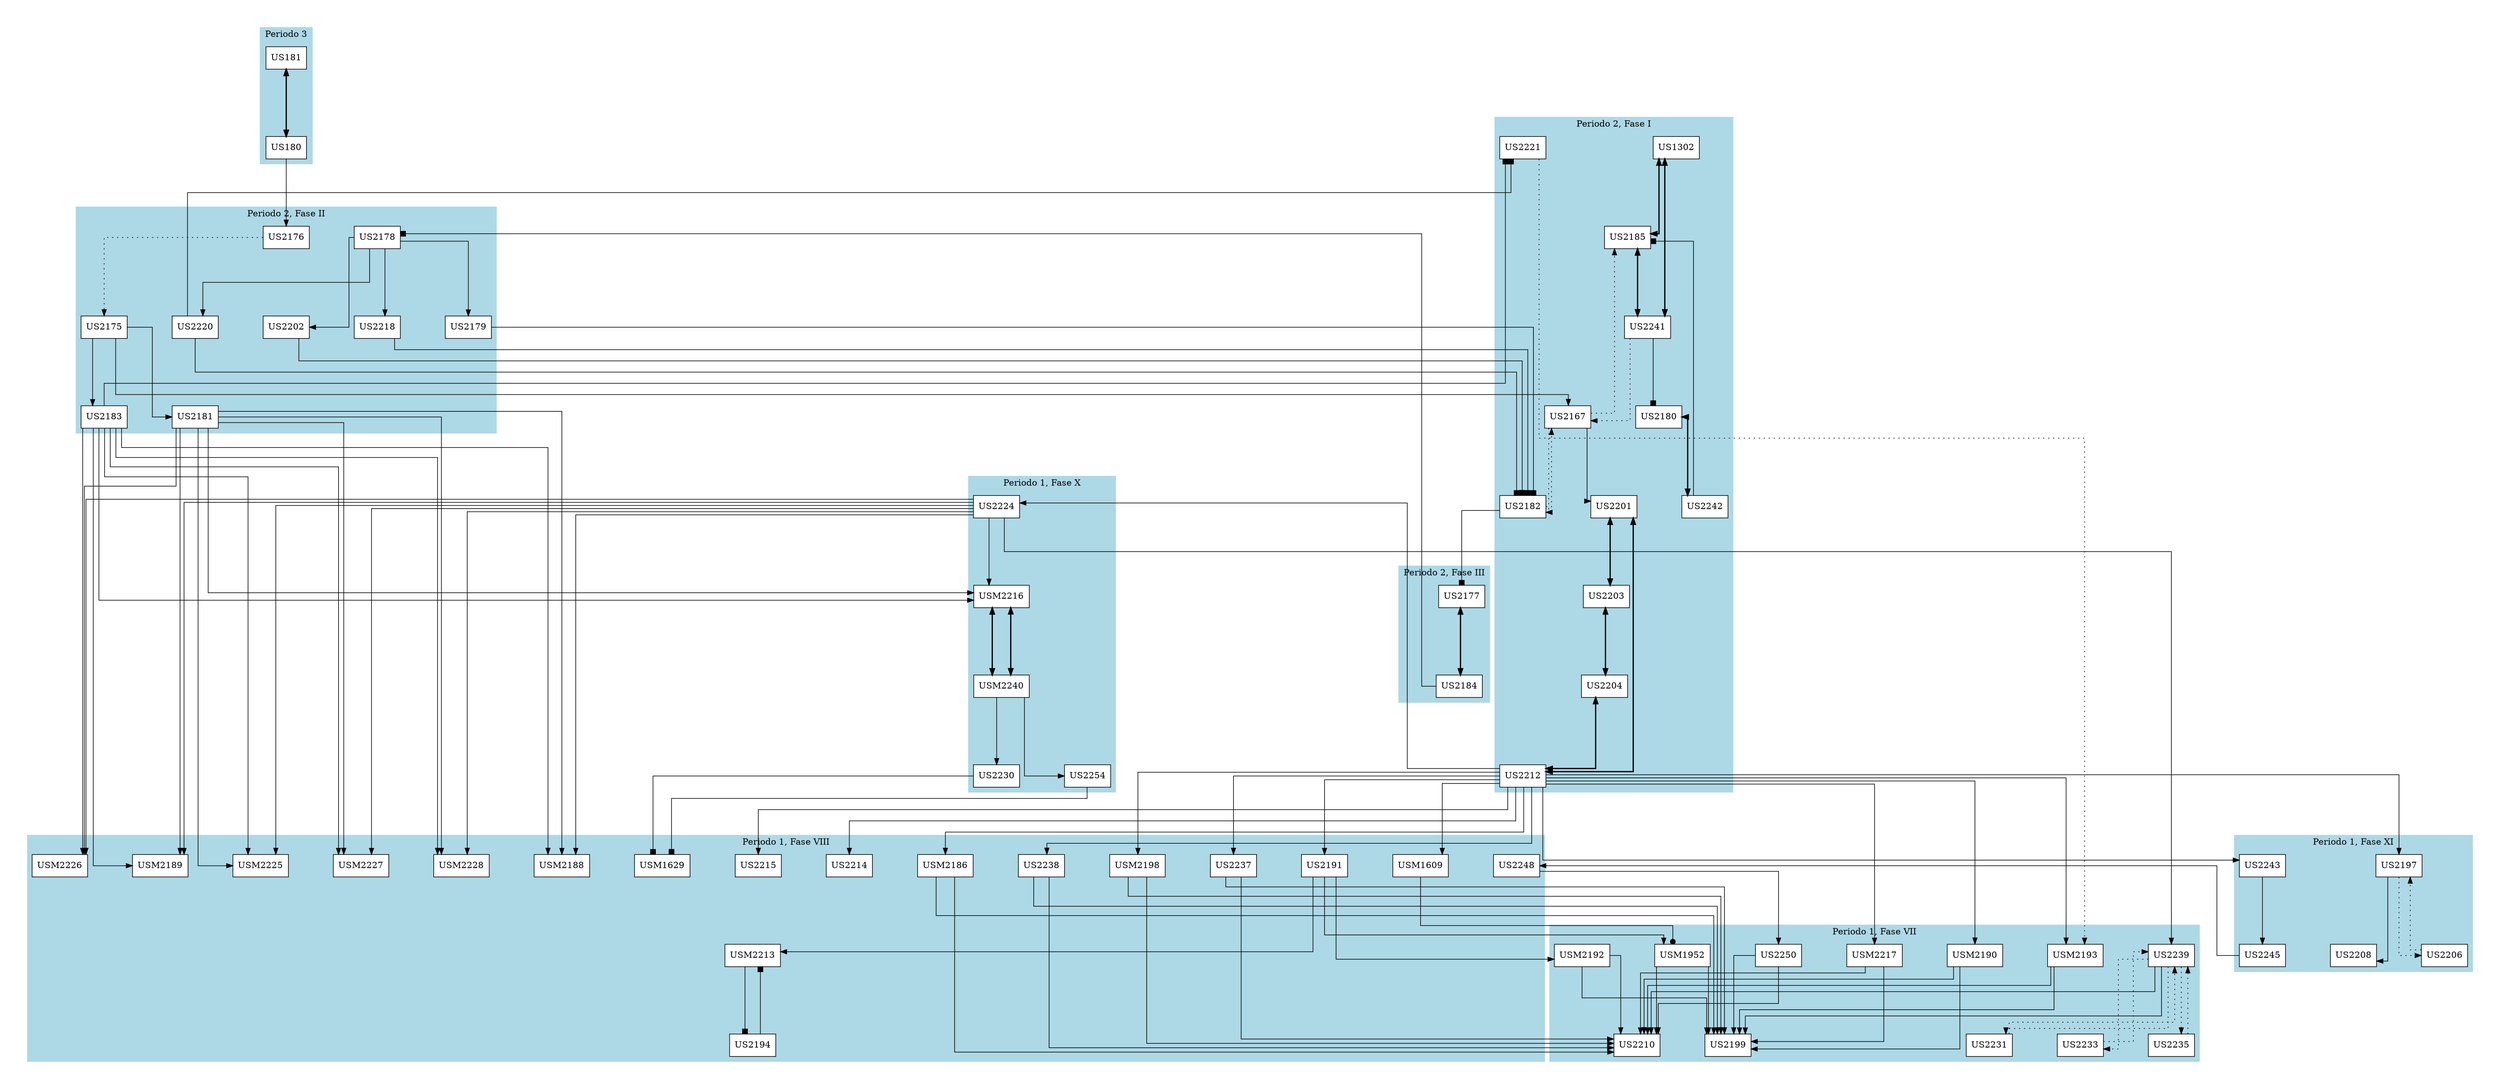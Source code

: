 digraph {
	graph [bb="0,0,21122,1820.5",
		compound=true,
		dpi=150,
		nodesep=1,
		pad=0.5,
		rankdir=TB,
		ranksep=1.5,
		splines=ortho
	];
	node [label="\N"];
	subgraph cluster_datazione_1 {
		graph [bb="6393,152,7328,372.5",
			color=lightblue,
			label="Periodo 1, Fase VII",
			lheight=0.23,
			lp="6860.5,360.25",
			lwidth=1.48,
			rank=same,
			style=filled
		];
		USM1952	[fillcolor=white,
			height=0.5,
			label=USM1952,
			period="Periodo 1, Fase VII",
			pos="6848,322",
			shape=box,
			style=filled,
			tooltip="Muro in opera laterizia che costituisce il limite ovest della domus del comandante. Parzialmente messo in luce durante precedenti \
indagini. Rasato a livello di fondazione (quota cresta m 19.21 s.l.m.) per impostare pavimentazione fase successiva. Interrotto \
a nord da intervento di drenaggio tardoantico.",
			width=1.0139];
		US2199	[fillcolor=white,
			height=0.5,
			label=US2199,
			period="Periodo 1, Fase VII",
			pos="7286,178",
			shape=box,
			style=filled,
			tooltip="Possente strato di terreno di riporto a matrice sabbio-argillosa ricco di materiale antropico. Costituisce il terrazzamento artificiale \
creato per la costruzione dell'intero complesso edilizio. Rappresenta il fondo scavo.",
			width=0.83681];
		USM1952 -> US2199	[arrowhead=normal,
			color=black,
			pos="e,7290.3,196.38 6848,303.52 6848,280.45 6848,244 6848,244 6848,244 7290.3,244 7290.3,244 7290.3,244 7290.3,207.9 7290.3,207.9",
			style=solid];
		US2210	[fillcolor=white,
			height=0.5,
			label=US2210,
			period="Periodo 1, Fase VII",
			pos="7146,178",
			shape=box,
			style=filled,
			tooltip="Possente strato di terreno di riporto a matrice sabbio-argillosa ricco di materiale antropico. Costituisce il terrazzamento artificiale \
creato per la costruzione dell'intero complesso edilizio. Rappresenta il fondo scavo.",
			width=0.83681];
		USM1952 -> US2210	[arrowhead=normal,
			color=black,
			pos="e,7115.5,178 6866.2,303.76 6866.2,265.01 6866.2,178 6866.2,178 6866.2,178 7104,178 7104,178",
			style=solid];
		USM2190	[fillcolor=white,
			height=0.5,
			label=USM2190,
			period="Periodo 1, Fase VII",
			pos="6993,322",
			shape=box,
			style=filled,
			tooltip="Muratura in opera laterizia che delimita ad est il grande avancorpo rettangolare ad ovest della domus (dimensioni totali avancorpo: \
m 8.40 x 3.15). Prosegue oltre paratia settentrionale della stazione.",
			width=1.0139];
		USM2190 -> US2199	[arrowhead=normal,
			color=black,
			pos="e,7298.9,196.17 6980.8,303.83 6980.8,282.5 6980.8,250 6980.8,250 6980.8,250 7298.9,250 7298.9,250 7298.9,250 7298.9,207.68 7298.9,\
207.68",
			style=solid];
		USM2190 -> US2210	[arrowhead=normal,
			color=black,
			pos="e,7115.4,187 7005.2,303.51 7005.2,266.54 7005.2,187 7005.2,187 7005.2,187 7103.9,187 7103.9,187",
			style=solid];
		USM2192	[fillcolor=white,
			height=0.5,
			label=USM2192,
			period="Periodo 1, Fase VII",
			pos="7138,322",
			shape=box,
			style=filled,
			tooltip="Muratura in opera laterizia che delimita ad ovest il grande avancorpo rettangolare. Prosegue oltre paratia settentrionale. Attraversata \
da foro passante per tubatura.",
			width=1.0139];
		USM2192 -> US2199	[arrowhead=normal,
			color=black,
			pos="e,7255.6,170 7174.9,322 7202.2,322 7234.8,322 7234.8,322 7234.8,322 7234.8,170 7234.8,170 7234.8,170 7244.1,170 7244.1,170",
			style=solid];
		USM2192 -> US2210	[arrowhead=normal,
			color=black,
			pos="e,7133.5,196.09 7133.5,303.76 7133.5,303.76 7133.5,207.6 7133.5,207.6",
			style=solid];
		USM2193	[fillcolor=white,
			height=0.5,
			label=USM2193,
			period="Periodo 1, Fase VII",
			pos="6570,322",
			shape=box,
			style=filled,
			tooltip="Muro in opera laterizia che costituisce il confine settentrionale originario della domus del comandante e muro di spina dell'avancorpo. \
Rasato sino al piano di spiccato (m 18.81 s.l.m.) a causa di un intervento di drenaggio tardoantico. Conserva porzione di alzato \
in opera laterizia in un tratto non in corrispondenza della domus (quota max cresta m 19.47 s.l.m.), interpretabile come fondazione \
a facciavista.",
			width=1.0139];
		USM2193 -> US2199	[arrowhead=normal,
			color=black,
			pos="e,7273.1,196.28 6602,303.79 6602,277.49 6602,232 6602,232 6602,232 7273.1,232 7273.1,232 7273.1,232 7273.1,207.8 7273.1,207.8",
			style=solid];
		USM2193 -> US2210	[arrowhead=normal,
			color=black,
			pos="e,7127.6,196.06 6597.6,303.76 6597.6,274.43 6597.6,220 6597.6,220 6597.6,220 7127.6,220 7127.6,220 7127.6,220 7127.6,207.57 7127.6,\
207.57",
			style=solid];
		USM2217	[fillcolor=white,
			height=0.5,
			label=USM2217,
			period="Periodo 1, Fase VII",
			pos="7283,322",
			shape=box,
			style=filled,
			tooltip="Setto trasversale in opera laterizia che suddivide lo spazio interno della domus in due ambienti. Rasato a quota m 18.96 s.l.m.",
			width=1.0139];
		USM2217 -> US2199	[arrowhead=normal,
			color=black,
			pos="e,7307.5,196.09 7307.5,303.76 7307.5,303.76 7307.5,207.6 7307.5,207.6",
			style=solid];
		USM2217 -> US2210	[arrowhead=normal,
			color=black,
			pos="e,7176.4,165 7251.2,303.68 7251.2,262.27 7251.2,165 7251.2,165 7251.2,165 7187.9,165 7187.9,165",
			style=solid];
		US2231	[fillcolor=white,
			height=0.5,
			label=US2231,
			period="Periodo 1, Fase VII",
			pos="6695,178",
			shape=box,
			style=filled,
			tooltip="Piccola fossa circolare interpretabile come fossa di piantumazione.",
			width=0.83681];
		US2239	[fillcolor=white,
			height=0.5,
			label=US2239,
			period="Periodo 1, Fase VII",
			pos="6431,322",
			shape=box,
			style=filled,
			tooltip="Piano in terra battuta e malta esteso ad est dell'avancorpo, nell'area antistante la domus. Quota m 18.94 s.l.m.",
			width=0.83681];
		US2231 -> US2239	[arrowhead=normal,
			color=black,
			pos="e,6426.7,303.51 6669.5,196.43 6669.5,199.66 6669.5,202 6669.5,202 6669.5,202 6426.7,202 6426.7,202 6426.7,202 6426.7,292 6426.7,\
292",
			style=dotted];
		US2239 -> US2199	[arrowhead=normal,
			color=black,
			pos="e,7264.5,196.42 6452.5,303.94 6452.5,276.13 6452.5,226 6452.5,226 6452.5,226 7264.5,226 7264.5,226 7264.5,226 7264.5,207.93 7264.5,\
207.93",
			style=solid];
		US2239 -> US2210	[arrowhead=normal,
			color=black,
			pos="e,7121.7,196.42 6443.9,303.68 6443.9,272.87 6443.9,214 6443.9,214 6443.9,214 7121.7,214 7121.7,214 7121.7,214 7121.7,207.94 7121.7,\
207.94",
			style=solid];
		US2239 -> US2231	[arrowhead=normal,
			color=black,
			pos="e,6674.2,196.49 6435.3,303.68 6435.3,271.46 6435.3,208 6435.3,208 6435.3,208 6674.2,208 6674.2,208 6674.2,208 6674.2,206.85 6674.2,\
206.85",
			style=dotted];
		US2233	[fillcolor=white,
			height=0.5,
			label=US2233,
			period="Periodo 1, Fase VII",
			pos="6431,178",
			shape=box,
			style=filled,
			tooltip="Piccola fossa circolare interpretabile come fossa di piantumazione.",
			width=0.83681];
		US2239 -> US2233	[arrowhead=normal,
			color=black,
			pos="e,6418.1,196.09 6418.1,303.76 6418.1,303.76 6418.1,207.6 6418.1,207.6",
			style=dotted];
		US2235	[fillcolor=white,
			height=0.5,
			label=US2235,
			period="Periodo 1, Fase VII",
			pos="6563,178",
			shape=box,
			style=filled,
			tooltip="Piccola fossa circolare interpretabile come fossa di piantumazione.",
			width=0.83681];
		US2239 -> US2235	[arrowhead=normal,
			color=black,
			pos="e,6532.5,184 6461.4,328 6483.3,328 6509,328 6509,328 6509,328 6509,184 6509,184 6509,184 6521,184 6521,184",
			style=dotted];
		US2233 -> US2239	[arrowhead=normal,
			color=black,
			pos="e,6409.5,303.91 6409.5,196.24 6409.5,196.24 6409.5,292.4 6409.5,292.4",
			style=dotted];
		US2235 -> US2239	[arrowhead=normal,
			color=black,
			pos="e,6461.5,316 6532.6,172 6510.7,172 6485,172 6485,172 6485,172 6485,316 6485,316 6485,316 6473,316 6473,316",
			style=dotted];
		US2250	[fillcolor=white,
			height=0.5,
			label=US2250,
			period="Periodo 1, Fase VII",
			pos="6709,322",
			shape=box,
			style=filled,
			tooltip="Piano di frequentazione in terra battuta e frammenti ceramici nella Camera esterna. Particolarmente compatto. Quota m 18.50 s.l.m. \
Identificabile con prosecuzione del giardino centrale o percorso viario orientato E-O.",
			width=0.83681];
		US2250 -> US2199	[arrowhead=normal,
			color=black,
			pos="e,7281.7,196.33 6729.8,303.77 6729.8,279.07 6729.8,238 6729.8,238 6729.8,238 7281.7,238 7281.7,238 7281.7,238 7281.7,207.84 7281.7,\
207.84",
			style=solid];
		US2250 -> US2210	[arrowhead=normal,
			color=black,
			pos="e,7115.4,169 6734.5,303.54 6734.5,262.85 6734.5,169 6734.5,169 6734.5,169 7103.9,169 7103.9,169",
			style=solid];
	}
	subgraph cluster_datazione_2 {
		graph [bb="9172,8,11361,372.5",
			color=lightblue,
			label="Periodo 1, Fase VIII",
			lheight=0.23,
			lp="10266,360.25",
			lwidth=1.54,
			rank=same,
			style=filled
		];
		USM1609	[fillcolor=white,
			height=0.5,
			label=USM1609,
			period="Periodo 1, Fase VIII",
			pos="9627,322",
			shape=box,
			style=filled,
			tooltip="Estremità settentrionale del nuovo muro in opera laterizia dell'ampliamento verso ovest della domus del comandante.",
			width=1.0139];
		USM1629	[fillcolor=white,
			height=0.5,
			label=USM1629,
			period="Periodo 1, Fase VIII",
			pos="10446,322",
			shape=box,
			style=filled,
			tooltip="Conduttura fognaria indagata nell'area antistante la domus che confluisce nella rete fognaria ramificata.",
			width=1.0139];
		USM2186	[fillcolor=white,
			height=0.5,
			label=USM2186,
			period="Periodo 1, Fase VIII",
			pos="9772,322",
			shape=box,
			style=filled,
			tooltip="Muratura in opera laterizia che delimita nuovo spazio dell'ampliamento verso ovest dell'avancorpo.",
			width=1.0139];
		USM2188	[fillcolor=white,
			height=0.5,
			label=USM2188,
			period="Periodo 1, Fase VIII",
			pos="10736,322",
			shape=box,
			style=filled,
			tooltip="Canaletta della rete fognaria ramificata con spallette in opera mista o opera laterizia, fondo in bipedali, copertura in tavole \
di legno (dove conservata).",
			width=1.0139];
		USM2189	[fillcolor=white,
			height=0.5,
			label=USM2189,
			period="Periodo 1, Fase VIII",
			pos="10591,322",
			shape=box,
			style=filled,
			tooltip="Canaletta della rete fognaria con spallette in opera mista o opera laterizia, fondo in bipedali, copertura in tavole di legno.",
			width=1.0139];
		US2191	[fillcolor=white,
			height=0.5,
			label=US2191,
			period="Periodo 1, Fase VIII",
			pos="10175,322",
			shape=box,
			style=filled,
			tooltip="Pavimentazione in grandi blocchi parallelepipedi di tufo impostata sopra muratura perimetrale avancorpo rasata in altezza. Quota \
m 19.14 s.l.m. Rivestita in parte da cocciopesto della vasca.",
			width=0.83681];
		USM2213	[fillcolor=white,
			height=0.5,
			label=USM2213,
			period="Periodo 1, Fase VIII",
			pos="11316,178",
			shape=box,
			style=filled,
			tooltip="Ampia vasca centrale a pianta rettangolare con funzione verosimilmente idrica. Inserita nell'avancorpo ad ovest della domus. Rivestita \
internamente di cocciopesto (US2194), quota fondo m 18.60 s.l.m. Munita di due fori sul lato nord comunicanti con canalette nella \
muratura perimetrale.",
			width=1.0139];
		US2191 -> USM2213	[arrowhead=normal,
			color=black,
			pos="e,11279,172 10185,303.61 10185,263.55 10185,172 10185,172 10185,172 11268,172 11268,172",
			style=solid];
		US2194	[fillcolor=white,
			height=0.5,
			label=US2194,
			period="Periodo 1, Fase VIII",
			pos="11316,34",
			shape=box,
			style=filled,
			tooltip="Rivestimento in cocciopesto interno della vasca idrica USM2213. Quota fondo m 18.60 s.l.m.",
			width=0.83681];
		USM2213 -> US2194	[arrowhead=box,
			color=black,
			pos="e,11306,52.09 11306,159.76 11306,159.76 11306,62.59 11306,62.59",
			style=solid];
		US2194 -> USM2213	[arrowhead=box,
			color=black,
			pos="e,11326,159.91 11326,52.238 11326,52.238 11326,149.41 11326,149.41",
			style=solid];
		USM2198	[fillcolor=white,
			height=0.5,
			label=USM2198,
			period="Periodo 1, Fase VIII",
			pos="9217,322",
			shape=box,
			style=filled,
			tooltip="Muratura conservata solo a livello di fondazione che delimita nuovo spazio dell'ampliamento ovest avancorpo. Attraversata da foro \
per tubatura (larghezza ca. cm 10).",
			width=1.0139];
		US2214	[fillcolor=white,
			height=0.5,
			label=US2214,
			period="Periodo 1, Fase VIII",
			pos="9356,322",
			shape=box,
			style=filled,
			tooltip="Scivolo di alloggiamento in cocciopesto per ipotetica tubatura.",
			width=0.83681];
		US2215	[fillcolor=white,
			height=0.5,
			label=US2215,
			period="Periodo 1, Fase VIII",
			pos="9488,322",
			shape=box,
			style=filled,
			tooltip="Incasso circolare nel conglomerato di malta per contenitore circolare verosimilmente per liquidi. Nell'angolo nord-est del vano.",
			width=0.83681];
		USM2225	[fillcolor=white,
			height=0.5,
			label=USM2225,
			period="Periodo 1, Fase VIII",
			pos="11026,322",
			shape=box,
			style=filled,
			tooltip="Canaletta della rete fognaria con spallette in opera mista o opera laterizia, fondo in bipedali, copertura in tavole di legno.",
			width=1.0139];
		USM2226	[fillcolor=white,
			height=0.5,
			label=USM2226,
			period="Periodo 1, Fase VIII",
			pos="10881,322",
			shape=box,
			style=filled,
			tooltip="Canaletta della rete fognaria con spallette in opera mista o opera laterizia, fondo in bipedali, copertura in tavole di legno.",
			width=1.0139];
		USM2227	[fillcolor=white,
			height=0.5,
			label=USM2227,
			period="Periodo 1, Fase VIII",
			pos="11316,322",
			shape=box,
			style=filled,
			tooltip="Canaletta della rete fognaria con spallette in opera mista o opera laterizia, fondo in bipedali, copertura in tavole di legno.",
			width=1.0139];
		USM2228	[fillcolor=white,
			height=0.5,
			label=USM2228,
			period="Periodo 1, Fase VIII",
			pos="11171,322",
			shape=box,
			style=filled,
			tooltip="Canaletta della rete fognaria con spallette in opera mista o opera laterizia, fondo in bipedali, copertura in tavole di legno.",
			width=1.0139];
		US2237	[fillcolor=white,
			height=0.5,
			label=US2237,
			period="Periodo 1, Fase VIII",
			pos="9911,322",
			shape=box,
			style=filled,
			tooltip="Terreno di riporto per rialzare piano pavimentale nel nuovo spazio dell'ampliamento ovest.",
			width=0.83681];
		US2238	[fillcolor=white,
			height=0.5,
			label=US2238,
			period="Periodo 1, Fase VIII",
			pos="10043,322",
			shape=box,
			style=filled,
			tooltip="Terreno di riporto per rialzare piano pavimentale nel nuovo spazio dell'ampliamento ovest.",
			width=0.83681];
		US2248	[fillcolor=white,
			height=0.5,
			label=US2248,
			period="Periodo 1, Fase VIII",
			pos="10307,322",
			shape=box,
			style=filled,
			tooltip="Piano di frequentazione (battuto) in terra e frammenti fittili nella Camera esterna. Quota circa m 18.85 s.l.m. Innalzamento rispetto \
a US2250.",
			width=0.83681];
	}
	subgraph cluster_datazione_3 {
		graph [bb="18904,296,19142,804.5",
			color=lightblue,
			label="Periodo 1, Fase X",
			lheight=0.23,
			lp="19023,792.25",
			lwidth=1.36,
			rank=same,
			style=filled
		];
		USM2216	[fillcolor=white,
			height=0.5,
			label=USM2216,
			period="Periodo 1, Fase X",
			pos="19097,610",
			shape=box,
			style=filled,
			tooltip="Nuova canaletta fognaria impostata sopra condotta chiusa. Stesse caratteristiche costruttive della prima ma pendenza opposta (scarico \
verso nord).",
			width=1.0139];
		USM2240	[fillcolor=white,
			height=0.5,
			label=USM2240,
			period="Periodo 1, Fase X",
			pos="19097,466",
			shape=box,
			style=filled,
			tooltip="Nuova canaletta fognaria impostata sopra condotta chiusa. Stesse caratteristiche costruttive ma pendenza opposta.",
			width=1.0139];
		USM2216 -> USM2240	[arrowhead=normal,
			arrowtail=normal,
			color=black,
			dir=both,
			pos="s,19085,591.76 e,19085,484.09 19085,580.25 19085,580.25 19085,495.6 19085,495.6",
			style=bold];
		US2230	[fillcolor=white,
			height=0.5,
			label=US2230,
			period="Periodo 1, Fase X",
			pos="19074,322",
			shape=box,
			style=filled,
			tooltip="Terreno che riempie il tratto della condotta fognaria (USM1629) che scorreva a ridosso della domus in direzione est.",
			width=0.83681];
		USM2240 -> USM2216	[arrowhead=normal,
			arrowtail=normal,
			color=black,
			dir=both,
			pos="s,19109,484.24 e,19109,591.91 19109,495.75 19109,495.75 19109,580.4 19109,580.4",
			style=bold];
		USM2240 -> US2230	[arrowhead=normal,
			color=black,
			pos="e,19082,340.09 19082,447.76 19082,447.76 19082,351.6 19082,351.6",
			style=solid];
		US2254	[fillcolor=white,
			height=0.5,
			label=US2254,
			period="Periodo 1, Fase X",
			pos="18942,322",
			shape=box,
			style=filled,
			tooltip="Terreno che riempie il tratto della condotta fognaria che scorreva a ridosso della domus in direzione est.",
			width=0.83681];
		USM2240 -> US2254	[arrowhead=normal,
			color=black,
			pos="e,18965,340.47 19060,449 19021,449 18965,449 18965,449 18965,449 18965,351.98 18965,351.98",
			style=solid];
		US2224	[fillcolor=white,
			height=0.5,
			label=US2224,
			period="Periodo 1, Fase X",
			pos="18942,754",
			shape=box,
			style=filled,
			tooltip="Terreno a matrice sabbio-limosa riportato per rialzamento del piano di calpestio esterno alla domus.",
			width=0.83681];
		US2224 -> USM2216	[arrowhead=normal,
			color=black,
			pos="e,19060,606 18957,735.55 18957,695.88 18957,606 18957,606 18957,606 19049,606 19049,606",
			style=solid];
	}
	subgraph cluster_datazione_4 {
		graph [bb="8,296,348,516.5",
			color=lightblue,
			label="Periodo 1, Fase XI",
			lheight=0.23,
			lp="178,504.25",
			lwidth=1.43,
			rank=same,
			style=filled
		];
		US2197	[fillcolor=white,
			height=0.5,
			label=US2197,
			period="Periodo 1, Fase XI",
			pos="122,466",
			shape=box,
			style=filled,
			tooltip="Piccolo lacerto di piano battuto in terra e frammenti ceramici localizzato all'esterno dell'avancorpo a ridosso della costruzione. \
Quota m 19.36 s.l.m.",
			width=0.83681];
		US2206	[fillcolor=white,
			height=0.5,
			label=US2206,
			period="Periodo 1, Fase XI",
			pos="46,322",
			shape=box,
			style=filled,
			tooltip="Anfora molto frammentaria con funzione verosimilmente di contenitore.",
			width=0.83681];
		US2197 -> US2206	[arrowhead=normal,
			color=black,
			pos="e,76.511,316 129.21,447.61 129.21,407.55 129.21,316 129.21,316 129.21,316 88.025,316 88.025,316",
			style=dotted];
		US2208	[fillcolor=white,
			height=0.5,
			label=US2208,
			period="Periodo 1, Fase XI",
			pos="178,322",
			shape=box,
			style=filled,
			tooltip="Strato di preparazione del battuto esterno all'avancorpo (US2197).",
			width=0.83681];
		US2197 -> US2208	[arrowhead=normal,
			color=black,
			pos="e,180.12,340.24 152.42,466 166.49,466 180.12,466 180.12,466 180.12,466 180.12,351.75 180.12,351.75",
			style=solid];
		US2206 -> US2197	[arrowhead=normal,
			color=black,
			pos="e,110.54,447.67 76.381,328 93.121,328 110.54,328 110.54,328 110.54,328 110.54,436.16 110.54,436.16",
			style=dotted];
		US2243	[fillcolor=white,
			height=0.5,
			label=US2243,
			period="Periodo 1, Fase XI",
			pos="254,466",
			shape=box,
			style=filled,
			tooltip="Battuto in terra e frammenti ceramici sovrapposto a US2245 nella Camera esterna. Quota m 19.50 s.l.m.",
			width=0.83681];
		US2245	[fillcolor=white,
			height=0.5,
			label=US2245,
			period="Periodo 1, Fase XI",
			pos="310,322",
			shape=box,
			style=filled,
			tooltip="Piano di calpestio del Giardino centrale rinvenuto nella Camera esterna.",
			width=0.83681];
		US2243 -> US2245	[arrowhead=normal,
			color=black,
			pos="e,279.58,322 251.88,447.76 251.88,409.01 251.88,322 251.88,322 251.88,322 268.06,322 268.06,322",
			style=solid];
	}
	subgraph cluster_datazione_5 {
		graph [bb="8726,440,9288,1812.5",
			color=lightblue,
			label="Periodo 2, Fase I",
			lheight=0.23,
			lp="9007,1800.2",
			lwidth=1.29,
			rank=same,
			style=filled
		];
		US1302	[fillcolor=white,
			height=0.5,
			label=US1302,
			period="Periodo 2, Fase I",
			pos="9176,1762",
			shape=box,
			style=filled,
			tooltip="Fossa drenante individuata parzialmente nel corpo stazione in corrispondenza della paratia nord.",
			width=0.83681];
		US2185	[fillcolor=white,
			height=0.5,
			label=US2185,
			period="Periodo 2, Fase I",
			pos="9102,1618",
			shape=box,
			style=filled,
			tooltip="Profonda fossa scavata a sud dei canali e parallela ad essi. Intercettata nella Camera esterna e già individuata parzialmente nel \
corpo stazione (paratia nord, US1302).",
			width=0.83681];
		US1302 -> US2185	[arrowhead=normal,
			arrowtail=normal,
			color=black,
			dir=both,
			pos="s,9194.1,1743.6 e,9132.4,1614 9194.1,1732 9194.1,1732 9194.1,1614 9194.1,1614 9194.1,1614 9143.9,1614 9143.9,1614",
			style=bold];
		US2241	[fillcolor=white,
			height=0.5,
			label=US2241,
			period="Periodo 2, Fase I",
			pos="9095,1186",
			shape=box,
			style=filled,
			tooltip="Profonda fossa scavata a sud dei canali e parallela ad essi. Intercettata nella Camera esterna.",
			width=0.83681];
		US2185 -> US2241	[arrowhead=normal,
			arrowtail=normal,
			color=black,
			dir=both,
			pos="s,9071.8,1624 e,9070.5,1204.3 9070.6,1624 9070.6,1624 9070.5,1624 9070.5,1624 9070.5,1624 9070.5,1215.8 9070.5,1215.8",
			style=bold];
		US2241 -> US1302	[arrowhead=normal,
			arrowtail=normal,
			color=black,
			dir=both,
			pos="s,9066.3,1204.4 e,9145.4,1768 9066.3,1215.9 9066.3,1215.9 9066.3,1768 9066.3,1768 9066.3,1768 9133.9,1768 9133.9,1768",
			style=bold];
		US2167	[fillcolor=white,
			height=0.5,
			label=US2167,
			period="Periodo 2, Fase I",
			pos="9095,1042",
			shape=box,
			style=filled,
			tooltip="Nuovo piano di frequentazione creatosi al di sopra delle strutture romane dopo l'interramento. Quota media m 19.30 s.l.m.",
			width=0.83681];
		US2241 -> US2167	[arrowhead=normal,
			color=black,
			pos="e,9095,1060.1 9095,1167.8 9095,1167.8 9095,1071.6 9095,1071.6",
			style=dotted];
		US2180	[fillcolor=white,
			height=0.5,
			label=US2180,
			period="Periodo 2, Fase I",
			pos="9176,1330",
			shape=box,
			style=filled,
			tooltip="Riempimento di materiale scelto con funzione drenante della fossa US2185=US2241. Costituito soprattutto da anforacei di medie e \
grandi dimensioni.",
			width=0.83681];
		US2241 -> US2180	[arrowhead=box,
			color=black,
			pos="e,9169.7,1311.7 9125.4,1190 9146.1,1190 9169.7,1190 9169.7,1190 9169.7,1190 9169.7,1301.2 9169.7,1301.2",
			style=solid];
		US2167 -> US2185	[arrowhead=normal,
			color=black,
			pos="e,9132.6,1604 9125.5,1057 9131.1,1057 9135.2,1057 9135.2,1057 9135.2,1057 9135.2,1604 9135.2,1604 9135.2,1604 9134.9,1604 9134.9,\
1604",
			style=dotted];
		US2182	[fillcolor=white,
			height=0.5,
			label=US2182,
			period="Periodo 2, Fase I",
			pos="9118,898",
			shape=box,
			style=filled,
			tooltip="Lungo e profondo canale parallelo per drenaggio del terreno con andamento pressoché E-O. Al centro dell'area di scavo, prosegue \
nella Camera esterna. Intacca pesantemente preesistenze sottostanti.",
			width=0.83681];
		US2167 -> US2182	[arrowhead=normal,
			color=black,
			pos="e,9100.3,916.09 9100.3,1023.8 9100.3,1023.8 9100.3,927.6 9100.3,927.6",
			style=dotted];
		US2201	[fillcolor=white,
			height=0.5,
			label=US2201,
			period="Periodo 2, Fase I",
			pos="8764,898",
			shape=box,
			style=filled,
			tooltip="Terreno di interramento degli edifici dopo la loro demolizione.",
			width=0.83681];
		US2167 -> US2201	[arrowhead=normal,
			color=black,
			pos="e,8794.4,898 9072.5,1023.8 9072.5,985.01 9072.5,898 9072.5,898 9072.5,898 8805.9,898 8805.9,898",
			style=solid];
		US2182 -> US2167	[arrowhead=normal,
			color=black,
			pos="e,9112.7,1023.9 9112.7,916.24 9112.7,916.24 9112.7,1012.4 9112.7,1012.4",
			style=dotted];
		US2203	[fillcolor=white,
			height=0.5,
			label=US2203,
			period="Periodo 2, Fase I",
			pos="8764,754",
			shape=box,
			style=filled,
			tooltip="Terreno di interramento degli edifici dopo la loro demolizione.",
			width=0.83681];
		US2201 -> US2203	[arrowhead=normal,
			arrowtail=normal,
			color=black,
			dir=both,
			pos="s,8740.2,879.76 e,8740.2,772.09 8740.2,868.25 8740.2,868.25 8740.2,783.6 8740.2,783.6",
			style=bold];
		US2204	[fillcolor=white,
			height=0.5,
			label=US2204,
			period="Periodo 2, Fase I",
			pos="9028,466",
			shape=box,
			style=filled,
			tooltip="Terreno di interramento degli edifici dopo la loro demolizione.",
			width=0.83681];
		US2203 -> US2204	[arrowhead=normal,
			arrowtail=normal,
			color=black,
			dir=both,
			pos="s,8794.3,739 e,9015.1,484.34 8805.8,739 8805.8,739 9015.1,739 9015.1,739 9015.1,739 9015.1,495.85 9015.1,495.85",
			style=bold];
		US2212	[fillcolor=white,
			height=0.5,
			label=US2212,
			period="Periodo 2, Fase I",
			pos="9250,610",
			shape=box,
			style=filled,
			tooltip="Terreno di interramento degli edifici dopo la loro demolizione.",
			width=0.83681];
		US2204 -> US2212	[arrowhead=normal,
			arrowtail=normal,
			color=black,
			dir=both,
			pos="s,9058.4,471 e,9228.3,591.54 9069.9,471 9069.9,471 9228.3,471 9228.3,471 9228.3,471 9228.3,580.03 9228.3,580.03",
			style=bold];
		US2212 -> US2201	[arrowhead=normal,
			arrowtail=normal,
			color=black,
			dir=both,
			pos="s,9219.7,624 e,8794.6,894 9208.1,624 9208.1,624 9068.7,624 9068.7,624 9068.7,624 9068.7,894 9068.7,894 9068.7,894 8806.1,894 8806.1,\
894",
			style=bold];
		US2221	[fillcolor=white,
			height=0.5,
			label=US2221,
			period="Periodo 2, Fase I",
			pos="9250,898",
			shape=box,
			style=filled,
			tooltip="Lungo e profondo canale parallelo per drenaggio con andamento pressoché E-O. In corrispondenza paratia settentrionale stazione, \
indagato solo parzialmente. Intacca pesantemente preesistenze.",
			width=0.83681];
		US2242	[fillcolor=white,
			height=0.5,
			label=US2242,
			period="Periodo 2, Fase I",
			pos="9102,1474",
			shape=box,
			style=filled,
			tooltip="Riempimento di materiale scelto con funzione drenante della fossa. Costituito da anforacei di medie e grandi dimensioni.",
			width=0.83681];
		US2180 -> US2242	[arrowhead=normal,
			arrowtail=normal,
			color=black,
			dir=both,
			pos="s,9145.5,1324 e,9127.5,1455.6 9134,1324 9134,1324 9127.5,1324 9127.5,1324 9127.5,1324 9127.5,1444.1 9127.5,1444.1",
			style=bold];
		US2242 -> US2185	[arrowhead=box,
			color=black,
			pos="e,9092,1599.9 9092,1492.2 9092,1492.2 9092,1589.4 9092,1589.4",
			style=solid];
	}
	subgraph cluster_datazione_6 {
		graph [bb="14354,1016,15090,1380.5",
			color=lightblue,
			label="Periodo 2, Fase II",
			lheight=0.23,
			lp="14722,1368.2",
			lwidth=1.35,
			rank=same,
			style=filled
		];
		US2175	[fillcolor=white,
			height=0.5,
			label=US2175,
			period="Periodo 2, Fase II",
			pos="14656,1186",
			shape=box,
			style=filled,
			tooltip="Nuovo piano di frequentazione sul quale era presente la vasca di spegnimento della calce US2176. Quota m 19.75 s.l.m.",
			width=0.83681];
		US2181	[fillcolor=white,
			height=0.5,
			label=US2181,
			period="Periodo 2, Fase II",
			pos="15052,1042",
			shape=box,
			style=filled,
			tooltip="Terreno di riporto databile a partire dalla seconda metà del IV sec. d.C. che colma il canale di drenaggio.",
			width=0.83681];
		US2175 -> US2181	[arrowhead=normal,
			color=black,
			pos="e,15052,1060.2 14686,1186 14779,1186 15052,1186 15052,1186 15052,1186 15052,1071.8 15052,1071.8",
			style=solid];
		US2183	[fillcolor=white,
			height=0.5,
			label=US2183,
			period="Periodo 2, Fase II",
			pos="14920,1042",
			shape=box,
			style=filled,
			tooltip="Terreno di riporto databile a partire dalla seconda metà del IV sec. d.C. che colma il canale di drenaggio.",
			width=0.83681];
		US2175 -> US2183	[arrowhead=normal,
			color=black,
			pos="e,14920,1060.3 14687,1180 14756,1180 14920,1180 14920,1180 14920,1180 14920,1071.8 14920,1071.8",
			style=solid];
		US2179	[fillcolor=white,
			height=0.5,
			label=US2179,
			period="Periodo 2, Fase II",
			pos="14788,1042",
			shape=box,
			style=filled,
			tooltip="Terreno di riporto databile a partire dalla seconda metà del IV sec. d.C. che colma il canale di drenaggio.",
			width=0.83681];
		US2202	[fillcolor=white,
			height=0.5,
			label=US2202,
			period="Periodo 2, Fase II",
			pos="14656,1042",
			shape=box,
			style=filled,
			tooltip="Terreno di riporto databile a partire dalla seconda metà del IV sec. d.C. che colma il canale di drenaggio.",
			width=0.83681];
		US2218	[fillcolor=white,
			height=0.5,
			label=US2218,
			period="Periodo 2, Fase II",
			pos="14524,1042",
			shape=box,
			style=filled,
			tooltip="Terreno di riporto databile a partire dalla seconda metà del IV sec. d.C. che colma il canale di drenaggio.",
			width=0.83681];
		US2220	[fillcolor=white,
			height=0.5,
			label=US2220,
			period="Periodo 2, Fase II",
			pos="14392,1042",
			shape=box,
			style=filled,
			tooltip="Terreno di riporto databile a partire dalla seconda metà del IV sec. d.C. che colma il canale di drenaggio.",
			width=0.83681];
		US2176	[fillcolor=white,
			height=0.5,
			label=US2176,
			period="Periodo 2, Fase II",
			pos="14656,1330",
			shape=box,
			style=filled,
			tooltip="Fossa rettangolare riempita di marmo calcinato. Localizzata angolo S-O Discenderia, prosegue nella Camera esterna. Pianta rettangolare \
E-O: m 4.50 (E-O, limite originario) x 2.30 (N-S, lato tagliato da paratia). Pareti rivestite da sottile strato di malta completamente \
ricoperte di calce. Riempimento: strato compatto di marmo calcinato privo di reperti antropici.",
			width=0.83681];
		US2176 -> US2175	[arrowhead=normal,
			color=black,
			pos="e,14656,1204.1 14656,1311.8 14656,1311.8 14656,1215.6 14656,1215.6",
			style=dotted];
		US2178	[fillcolor=white,
			height=0.5,
			label=US2178,
			period="Periodo 2, Fase II",
			pos="14524,1186",
			shape=box,
			style=filled,
			tooltip="Riapertura del canale centrale US2182 in momento successivo prima del VI sec. d.C., forse in funzione delle attività nell'area (\
calcara).",
			width=0.83681];
		US2178 -> US2179	[arrowhead=normal,
			color=black,
			pos="e,14761,1060.2 14542,1167.8 14542,1146.5 14542,1114 14542,1114 14542,1114 14761,1114 14761,1114 14761,1114 14761,1071.7 14761,1071.7",
			style=solid];
		US2178 -> US2202	[arrowhead=normal,
			color=black,
			pos="e,14626,1036 14554,1180 14567,1180 14578,1180 14578,1180 14578,1180 14578,1036 14578,1036 14578,1036 14614,1036 14614,1036",
			style=solid];
		US2178 -> US2218	[arrowhead=normal,
			color=black,
			pos="e,14518,1060.1 14518,1167.8 14518,1167.8 14518,1071.6 14518,1071.6",
			style=solid];
		US2178 -> US2220	[arrowhead=normal,
			color=black,
			pos="e,14382,1060.5 14494,1175 14452,1175 14382,1175 14382,1175 14382,1175 14382,1072 14382,1072",
			style=solid];
	}
	subgraph cluster_datazione_7 {
		graph [bb="20996,728,21114,948.5",
			color=lightblue,
			label="Periodo 2, Fase III",
			lheight=0.23,
			lp="21055,936.25",
			lwidth=1.42,
			rank=same,
			style=filled
		];
		US2177	[fillcolor=white,
			height=0.5,
			label=US2177,
			period="Periodo 2, Fase III",
			pos="21055,898",
			shape=box,
			style=filled,
			tooltip="Strato di riempimento del canale centrale. Matrice limo-sabbiosa, colore nerastro, forte presenza materiali antropici eterogenei. \
Indica sito non più frequentato né sottoposto a manutenzione.",
			width=0.83681];
		US2184	[fillcolor=white,
			height=0.5,
			label=US2184,
			period="Periodo 2, Fase III",
			pos="21045,754",
			shape=box,
			style=filled,
			tooltip="Strato di riempimento del canale centrale. Matrice limo-sabbiosa, colore nerastro, forte presenza materiali antropici eterogenei.",
			width=0.83681];
		US2177 -> US2184	[arrowhead=normal,
			arrowtail=normal,
			color=black,
			dir=both,
			pos="s,21042,879.76 e,21042,772.09 21042,868.25 21042,868.25 21042,783.6 21042,783.6",
			style=bold];
	}
	subgraph cluster_datazione_8 {
		graph [bb="14759,1448,14829,1668.5",
			color=lightblue,
			label="Periodo 3",
			lheight=0.23,
			lp="14794,1656.2",
			lwidth=0.73,
			rank=same,
			style=filled
		];
		US180	[fillcolor=white,
			height=0.5,
			label=US180,
			period="Periodo 3",
			pos="14794,1474",
			shape=box,
			style=filled,
			tooltip="Possente strato di impaludamento che sigilla la stratigrafia precedente. Conferma abbandono completo del sito e definitivo interramento.",
			width=0.75];
		US181	[fillcolor=white,
			height=0.5,
			label=US181,
			period="Periodo 3",
			pos="14794,1618",
			shape=box,
			style=filled,
			tooltip="Possente strato di impaludamento che sigilla la stratigrafia precedente. Conferma abbandono completo del sito e definitivo interramento.",
			width=0.75];
		US181 -> US180	[arrowhead=normal,
			arrowtail=normal,
			color=black,
			dir=both,
			pos="s,14794,1599.8 e,14794,1492.1 14794,1588.2 14794,1588.2 14794,1503.6 14794,1503.6",
			style=bold];
	}
	USM1609 -> USM1952	[arrowhead=dot,
		color=black,
		pos="e,6829.8,303.58 9608.8,303.58 9608.8,294.72 9608.8,286 9608.8,286 9608.8,286 6829.8,286 6829.8,286 6829.8,286 6829.8,294.58 6829.8,\
294.58",
		style=solid];
	USM2186 -> US2199	[arrowhead=normal,
		color=black,
		pos="e,7316.2,179 9784.2,303.6 9784.2,264.98 9784.2,179 9784.2,179 9784.2,179 7327.8,179 7327.8,179",
		style=solid];
	USM2186 -> US2210	[arrowhead=normal,
		color=black,
		pos="e,7151.1,196.21 9759.8,303.72 9759.8,288.05 9759.8,268 9759.8,268 9759.8,268 7151.1,268 7151.1,268 7151.1,268 7151.1,207.73 7151.1,\
207.73",
		style=solid];
	US2191 -> USM1952	[arrowhead=normal,
		color=black,
		pos="e,6872.3,340.43 10195,340.43 10195,347.99 10195,355 10195,355 10195,355 6872.3,355 6872.3,355 6872.3,355 6872.3,351.94 6872.3,351.94",
		style=solid];
	US2191 -> USM2192	[arrowhead=normal,
		color=black,
		pos="e,7168.6,303.51 10165,303.51 10165,297.34 10165,292 10165,292 10165,292 7168.6,292 7168.6,292 7168.6,292 7168.6,293.15 7168.6,293.15",
		style=solid];
	USM2198 -> US2199	[arrowhead=normal,
		color=black,
		pos="e,7316.5,186 9229.2,303.66 9229.2,266.54 9229.2,186 9229.2,186 9229.2,186 7328,186 7328,186",
		style=solid];
	USM2198 -> US2210	[arrowhead=normal,
		color=black,
		pos="e,7139.3,196.24 9204.8,303.94 9204.8,292.56 9204.8,280 9204.8,280 9204.8,280 7139.3,280 7139.3,280 7139.3,280 7139.3,207.75 7139.3,\
207.75",
		style=solid];
	US2237 -> US2199	[arrowhead=normal,
		color=black,
		pos="e,7316.5,177 9921,303.64 9921,264.62 9921,177 9921,177 9921,177 7328,177 7328,177",
		style=solid];
	US2237 -> US2210	[arrowhead=normal,
		color=black,
		pos="e,7156.9,196.23 9901,303.67 9901,286.03 9901,262 9901,262 9901,262 7156.9,262 7156.9,262 7156.9,262 7156.9,207.74 7156.9,207.74",
		style=solid];
	US2238 -> US2199	[arrowhead=normal,
		color=black,
		pos="e,7316.6,174 10053,303.55 10053,263.88 10053,174 10053,174 10053,174 7328.1,174 7328.1,174",
		style=solid];
	US2238 -> US2210	[arrowhead=normal,
		color=black,
		pos="e,7162.8,196.48 10033,303.62 10033,284.09 10033,256 10033,256 10033,256 7162.8,256 7162.8,256 7162.8,256 7162.8,208 7162.8,208",
		style=solid];
	US2248 -> US2250	[arrowhead=normal,
		color=black,
		pos="e,6729.1,340.25 10329,340.25 10329,354.18 10329,371 10329,371 10329,371 6729.1,371 6729.1,371 6729.1,371 6729.1,351.76 6729.1,351.76",
		style=solid];
	US2230 -> USM1629	[arrowhead=box,
		color=black,
		pos="e,10473,340.32 19055,340.32 19055,367.92 19055,417 19055,417 19055,417 10473,417 10473,417 10473,417 10473,350.82 10473,350.82",
		style=solid];
	US2254 -> USM1629	[arrowhead=box,
		color=black,
		pos="e,10446,303.57 18942,303.57 18942,300.34 18942,298 18942,298 18942,298 10446,298 10446,298 10446,298 10446,298.56 10446,298.56",
		style=solid];
	US2224 -> US2239	[arrowhead=normal,
		color=black,
		pos="e,6441,340.24 18919,735.68 18919,689.14 18919,570 18919,570 18919,570 6441,570 6441,570 6441,570 6441,351.75 6441,351.75",
		style=solid];
	US2224 -> USM2188	[arrowhead=normal,
		color=black,
		pos="e,10766,340.32 18912,768 18370,768 10766,768 10766,768 10766,768 10766,351.83 10766,351.83",
		style=solid];
	US2224 -> USM2189	[arrowhead=normal,
		color=black,
		pos="e,10621,340.36 18911,769 18363,769 10621,769 10621,769 10621,769 10621,351.87 10621,351.87",
		style=solid];
	US2224 -> USM2225	[arrowhead=normal,
		color=black,
		pos="e,11056,340.47 18911,765 18379,765 11056,765 11056,765 11056,765 11056,351.98 11056,351.98",
		style=solid];
	US2224 -> USM2226	[arrowhead=normal,
		color=black,
		pos="e,10911,340.27 18912,767 18376,767 10911,767 10911,767 10911,767 10911,351.79 10911,351.79",
		style=solid];
	US2224 -> USM2227	[arrowhead=normal,
		color=black,
		pos="e,11343,340.39 18911,763 18389,763 11343,763 11343,763 11343,763 11343,351.9 11343,351.9",
		style=solid];
	US2224 -> USM2228	[arrowhead=normal,
		color=black,
		pos="e,11201,340.43 18912,764 18385,764 11201,764 11201,764 11201,764 11201,351.94 11201,351.94",
		style=solid];
	US2245 -> US2248	[arrowhead=normal,
		color=black,
		pos="e,10285,340.17 293.46,340.17 293.46,359.09 293.46,386 293.46,386 293.46,386 10285,386 10285,386 10285,386 10285,351.68 10285,351.68",
		style=solid];
	US2182 -> US2177	[arrowhead=box,
		color=black,
		pos="e,21040,916.48 9133.7,916.48 9133.7,948.98 9133.7,1013 9133.7,1013 9133.7,1013 21040,1013 21040,1013 21040,1013 21040,926.98 21040,\
926.98",
		style=solid];
	US2212 -> USM2190	[arrowhead=normal,
		color=black,
		pos="e,7000.3,340.24 9219.5,600 8950.9,600 7000.3,600 7000.3,600 7000.3,600 7000.3,351.75 7000.3,351.75",
		style=solid];
	US2212 -> USM2193	[arrowhead=normal,
		color=black,
		pos="e,6585.6,340.26 9219.6,607 8924.9,607 6585.6,607 6585.6,607 6585.6,607 6585.6,351.78 6585.6,351.78",
		style=solid];
	US2212 -> USM2217	[arrowhead=normal,
		color=black,
		pos="e,7295.2,340.27 9219.7,594 8972.4,594 7295.2,594 7295.2,594 7295.2,594 7295.2,351.78 7295.2,351.78",
		style=solid];
	US2212 -> USM1609	[arrowhead=normal,
		color=black,
		pos="e,9619.7,340.39 9280.6,609 9369.1,609 9619.7,609 9619.7,609 9619.7,609 9619.7,351.9 9619.7,351.9",
		style=solid];
	US2212 -> USM2186	[arrowhead=normal,
		color=black,
		pos="e,9764.7,340.08 9280.3,611 9390.6,611 9764.7,611 9764.7,611 9764.7,611 9764.7,351.59 9764.7,351.59",
		style=solid];
	US2212 -> US2191	[arrowhead=normal,
		color=black,
		pos="e,10165,340.33 9280.4,615 9439.2,615 10165,615 10165,615 10165,615 10165,351.84 10165,351.84",
		style=solid];
	US2212 -> USM2198	[arrowhead=normal,
		color=black,
		pos="e,9245.1,340.3 9245.1,591.55 9245.1,591.55 9245.1,351.81 9245.1,351.81",
		style=solid];
	US2212 -> US2214	[arrowhead=normal,
		color=black,
		pos="e,9325.7,322 9273.5,591.55 9273.5,527.98 9273.5,322 9273.5,322 9273.5,322 9314.2,322 9314.2,322",
		style=solid];
	US2212 -> US2215	[arrowhead=normal,
		color=black,
		pos="e,9482,340.33 9280.3,608 9343.2,608 9482,608 9482,608 9482,608 9482,351.84 9482,351.84",
		style=solid];
	US2212 -> US2237	[arrowhead=normal,
		color=black,
		pos="e,9905,340.14 9280.3,612 9409.1,612 9905,612 9905,612 9905,612 9905,351.65 9905,351.65",
		style=solid];
	US2212 -> US2238	[arrowhead=normal,
		color=black,
		pos="e,10037,340.27 9280.4,614 9425,614 10037,614 10037,614 10037,614 10037,351.78 10037,351.78",
		style=solid];
	US2212 -> US2224	[arrowhead=normal,
		color=black,
		pos="e,18912,771 9265.1,628.47 9265.1,670.76 9265.1,771 9265.1,771 9265.1,771 18900,771 18900,771",
		style=solid];
	US2212 -> US2197	[arrowhead=normal,
		color=black,
		pos="e,128.03,484.27 9219.6,615 8645.7,615 128.02,615 128.02,615 128.02,615 128.02,495.78 128.02,495.78",
		style=solid];
	US2212 -> US2243	[arrowhead=normal,
		color=black,
		pos="e,269.06,484.32 9219.7,613 8650.8,613 269.06,613 269.06,613 269.06,613 269.06,495.83 269.06,495.83",
		style=solid];
	US2221 -> USM2193	[arrowhead=normal,
		color=black,
		pos="e,6564.8,340.28 9234.9,879.7 9234.9,867.24 9234.9,853 9234.9,853 9234.9,853 6564.8,853 6564.8,853 6564.8,853 6564.8,351.79 6564.8,\
351.79",
		style=dotted];
	US2175 -> US2167	[arrowhead=normal,
		color=black,
		pos="e,9110.1,1060.2 14641,1167.7 14641,1152.1 14641,1132 14641,1132 14641,1132 9110.1,1132 9110.1,1132 9110.1,1132 9110.1,1071.7 9110.1,\
1071.7",
		style=solid];
	US2179 -> US2182	[arrowhead=box,
		color=black,
		pos="e,9144.3,916.33 14763,1023.6 14763,1019.8 14763,1017 14763,1017 14763,1017 9144.3,1017 9144.3,1017 9144.3,1017 9144.3,926.83 9144.3,\
926.83",
		style=solid];
	US2181 -> USM2188	[arrowhead=normal,
		color=black,
		pos="e,10760,340.17 15035,1023.6 15035,1004.1 15035,976 15035,976 15035,976 10760,976 10760,976 10760,976 10760,351.69 10760,351.69",
		style=solid];
	US2181 -> USM2189	[arrowhead=normal,
		color=black,
		pos="e,10615,340.32 15029,1023.6 15029,1010 15029,994 15029,994 15029,994 10615,994 10615,994 10615,994 10615,351.84 10615,351.84",
		style=solid];
	US2181 -> USM2225	[arrowhead=normal,
		color=black,
		pos="e,11050,340.44 15049,1023.9 15049,994.09 15049,938 15049,938 15049,938 11050,938 11050,938 11050,938 11050,351.95 11050,351.95",
		style=solid];
	US2181 -> USM2226	[arrowhead=normal,
		color=black,
		pos="e,10905,340.32 15042,1023.6 15042,998.56 15042,957 15042,957 15042,957 10905,957 10905,957 10905,957 10905,351.83 10905,351.83",
		style=solid];
	US2181 -> USM2227	[arrowhead=normal,
		color=black,
		pos="e,11353,309 15062,1023.5 15062,909.71 15062,309 15062,309 15062,309 11364,309 11364,309",
		style=solid];
	US2181 -> USM2228	[arrowhead=normal,
		color=black,
		pos="e,11195,340.22 15055,1023.7 15055,989.7 15055,920 15055,920 15055,920 11195,920 11195,920 11195,920 11195,351.74 11195,351.74",
		style=solid];
	US2181 -> USM2216	[arrowhead=normal,
		color=black,
		pos="e,19060,605 15075,1023.5 15075,940.33 15075,605 15075,605 15075,605 19049,605 19049,605",
		style=solid];
	US2183 -> USM2188	[arrowhead=normal,
		color=black,
		pos="e,10754,340.26 14902,1023.8 14902,1005.2 14902,979 14902,979 14902,979 10754,979 10754,979 10754,979 10754,351.77 10754,351.77",
		style=solid];
	US2183 -> USM2189	[arrowhead=normal,
		color=black,
		pos="e,10609,340.43 14896,1023.6 14896,1011.5 14896,998 14896,998 14896,998 10609,998 10609,998 10609,998 10609,351.95 10609,351.95",
		style=solid];
	US2183 -> USM2225	[arrowhead=normal,
		color=black,
		pos="e,11044,340.22 14914,1023.7 14914,994.79 14914,942 14914,942 14914,942 11044,942 11044,942 11044,942 11044,351.73 11044,351.73",
		style=solid];
	US2183 -> USM2226	[arrowhead=normal,
		color=black,
		pos="e,10899,340.43 14908,1023.6 14908,999.72 14908,961 14908,961 14908,961 10899,961 10899,961 10899,961 10899,351.95 10899,351.95",
		style=solid];
	US2183 -> USM2227	[arrowhead=normal,
		color=black,
		pos="e,11353,314 14932,1023.6 14932,910.61 14932,314 14932,314 14932,314 11364,314 11364,314",
		style=solid];
	US2183 -> USM2228	[arrowhead=normal,
		color=black,
		pos="e,11189,340.31 14920,1023.7 14920,990.29 14920,923 14920,923 14920,923 11189,923 11189,923 11189,923 11189,351.83 11189,351.83",
		style=solid];
	US2183 -> USM2216	[arrowhead=normal,
		color=black,
		pos="e,19060,604 14944,1023.7 14944,940.84 14944,604 14944,604 14944,604 19049,604 19049,604",
		style=solid];
	US2183 -> US2221	[arrowhead=box,
		color=black,
		pos="e,9280.5,887 14926,1023.6 14926,982.55 14926,887 14926,887 14926,887 9291,887 9291,887",
		style=solid];
	US2202 -> US2182	[arrowhead=box,
		color=black,
		pos="e,9142.8,916.26 14631,1023.8 14631,1021.6 14631,1020 14631,1020 14631,1020 9142.8,1020 9142.8,1020 9142.8,1020 9142.8,926.76 9142.8,\
926.76",
		style=solid];
	US2218 -> US2182	[arrowhead=box,
		color=black,
		pos="e,9139.8,916.27 14506,1060.3 14506,1075.9 14506,1096 14506,1096 14506,1096 9139.8,1096 9139.8,1096 9139.8,1096 9139.8,926.77 9139.8,\
926.77",
		style=solid];
	US2220 -> US2182	[arrowhead=box,
		color=black,
		pos="e,9141.3,916.45 14361,1046 13933,1046 9141.3,1046 9141.3,1046 9141.3,1046 9141.3,926.95 9141.3,926.95",
		style=solid];
	US2220 -> US2221	[arrowhead=box,
		color=black,
		pos="e,9260,916.36 14362,1043 13939,1043 9260,1043 9260,1043 9260,1043 9260,926.86 9260,926.86",
		style=solid];
	US2184 -> US2178	[arrowhead=box,
		color=black,
		pos="e,14530,1167.6 21019,772.31 21019,850.19 21019,1150 21019,1150 21019,1150 14530,1150 14530,1150 14530,1150 14530,1157.1 14530,1157.1",
		style=solid];
	US180 -> US2176	[arrowhead=normal,
		color=black,
		pos="e,14686,1330 14784,1455.8 14784,1417 14784,1330 14784,1330 14784,1330 14698,1330 14698,1330",
		style=solid];
}
